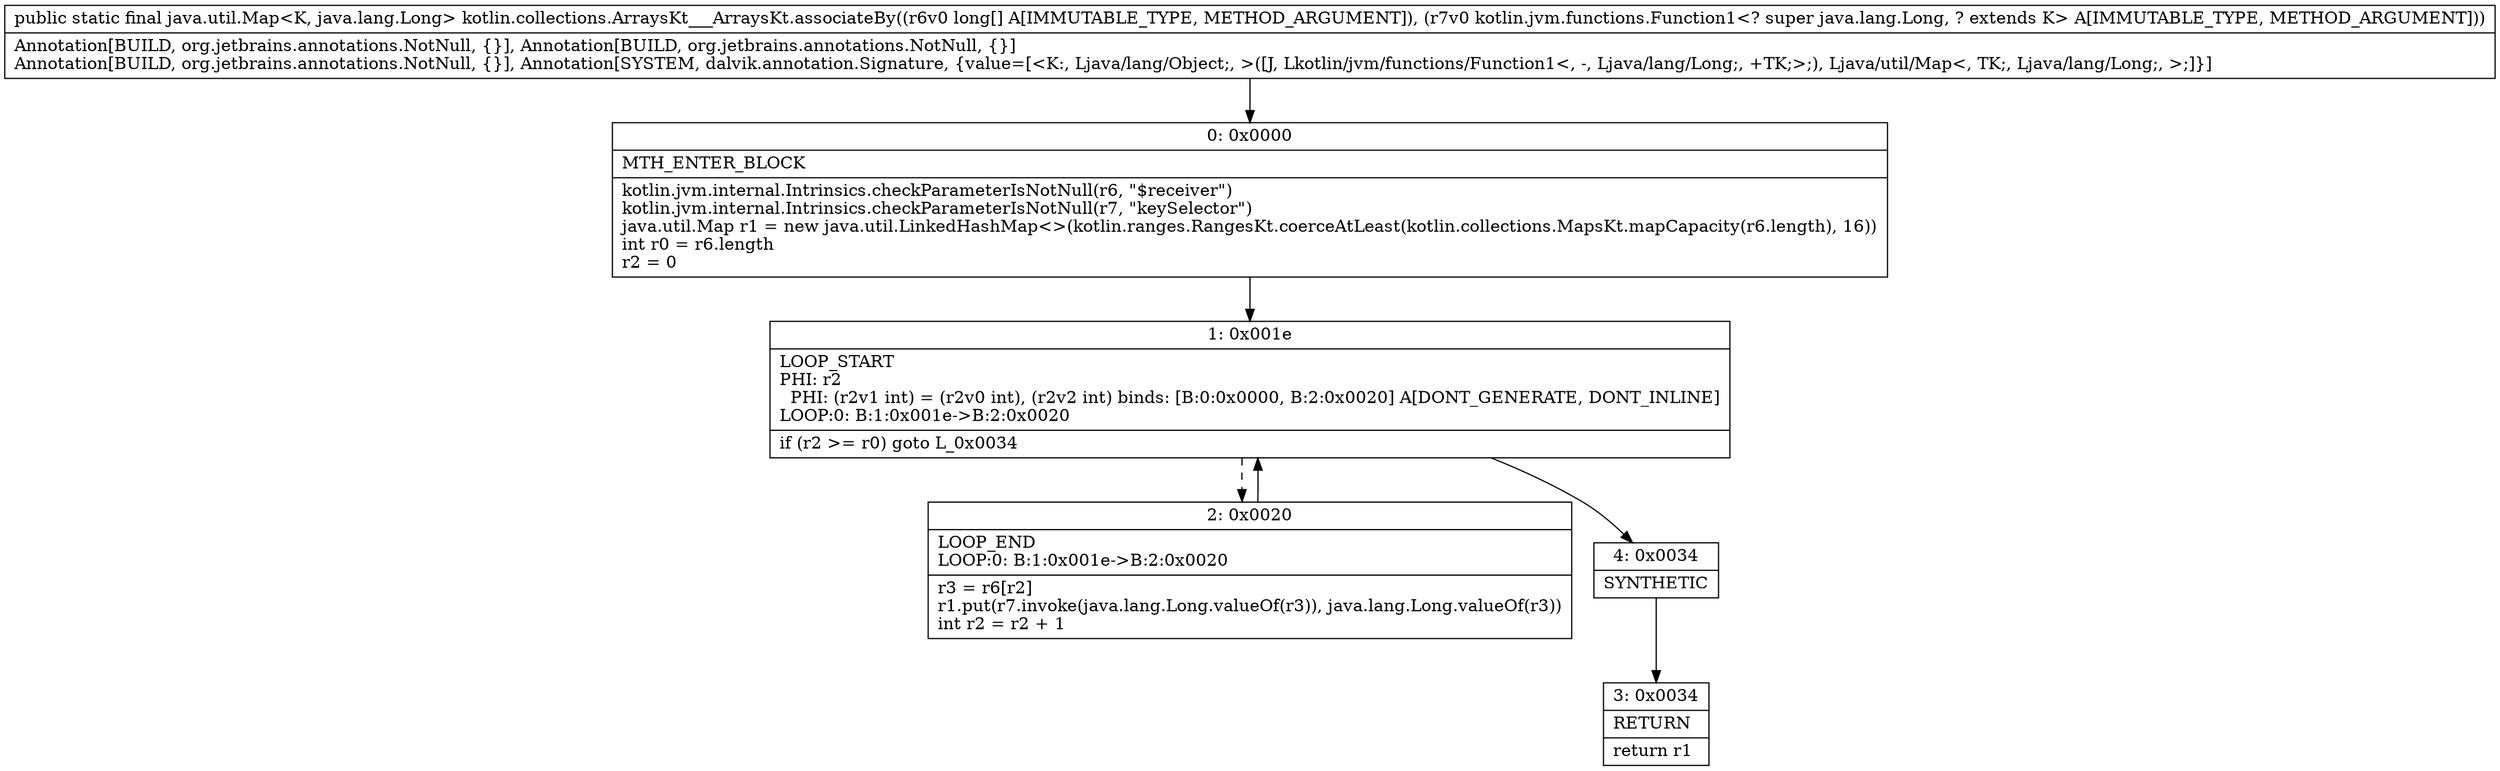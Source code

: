 digraph "CFG forkotlin.collections.ArraysKt___ArraysKt.associateBy([JLkotlin\/jvm\/functions\/Function1;)Ljava\/util\/Map;" {
Node_0 [shape=record,label="{0\:\ 0x0000|MTH_ENTER_BLOCK\l|kotlin.jvm.internal.Intrinsics.checkParameterIsNotNull(r6, \"$receiver\")\lkotlin.jvm.internal.Intrinsics.checkParameterIsNotNull(r7, \"keySelector\")\ljava.util.Map r1 = new java.util.LinkedHashMap\<\>(kotlin.ranges.RangesKt.coerceAtLeast(kotlin.collections.MapsKt.mapCapacity(r6.length), 16))\lint r0 = r6.length\lr2 = 0\l}"];
Node_1 [shape=record,label="{1\:\ 0x001e|LOOP_START\lPHI: r2 \l  PHI: (r2v1 int) = (r2v0 int), (r2v2 int) binds: [B:0:0x0000, B:2:0x0020] A[DONT_GENERATE, DONT_INLINE]\lLOOP:0: B:1:0x001e\-\>B:2:0x0020\l|if (r2 \>= r0) goto L_0x0034\l}"];
Node_2 [shape=record,label="{2\:\ 0x0020|LOOP_END\lLOOP:0: B:1:0x001e\-\>B:2:0x0020\l|r3 = r6[r2]\lr1.put(r7.invoke(java.lang.Long.valueOf(r3)), java.lang.Long.valueOf(r3))\lint r2 = r2 + 1\l}"];
Node_3 [shape=record,label="{3\:\ 0x0034|RETURN\l|return r1\l}"];
Node_4 [shape=record,label="{4\:\ 0x0034|SYNTHETIC\l}"];
MethodNode[shape=record,label="{public static final java.util.Map\<K, java.lang.Long\> kotlin.collections.ArraysKt___ArraysKt.associateBy((r6v0 long[] A[IMMUTABLE_TYPE, METHOD_ARGUMENT]), (r7v0 kotlin.jvm.functions.Function1\<? super java.lang.Long, ? extends K\> A[IMMUTABLE_TYPE, METHOD_ARGUMENT]))  | Annotation[BUILD, org.jetbrains.annotations.NotNull, \{\}], Annotation[BUILD, org.jetbrains.annotations.NotNull, \{\}]\lAnnotation[BUILD, org.jetbrains.annotations.NotNull, \{\}], Annotation[SYSTEM, dalvik.annotation.Signature, \{value=[\<K:, Ljava\/lang\/Object;, \>([J, Lkotlin\/jvm\/functions\/Function1\<, \-, Ljava\/lang\/Long;, +TK;\>;), Ljava\/util\/Map\<, TK;, Ljava\/lang\/Long;, \>;]\}]\l}"];
MethodNode -> Node_0;
Node_0 -> Node_1;
Node_1 -> Node_2[style=dashed];
Node_1 -> Node_4;
Node_2 -> Node_1;
Node_4 -> Node_3;
}

